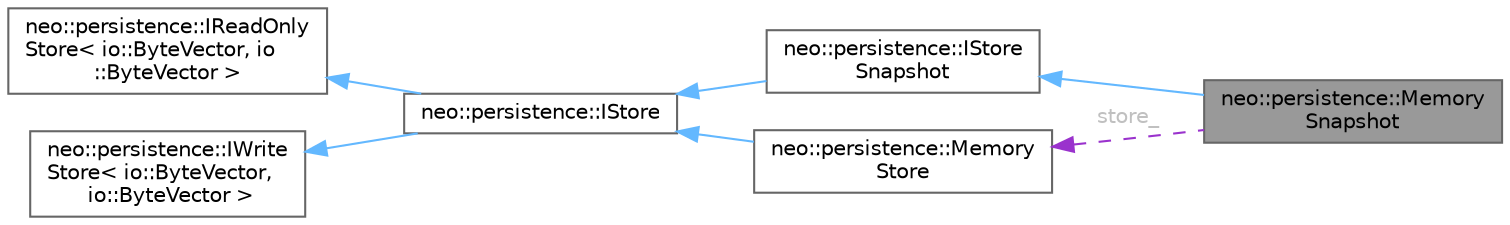 digraph "neo::persistence::MemorySnapshot"
{
 // LATEX_PDF_SIZE
  bgcolor="transparent";
  edge [fontname=Helvetica,fontsize=10,labelfontname=Helvetica,labelfontsize=10];
  node [fontname=Helvetica,fontsize=10,shape=box,height=0.2,width=0.4];
  rankdir="LR";
  Node1 [id="Node000001",label="neo::persistence::Memory\lSnapshot",height=0.2,width=0.4,color="gray40", fillcolor="grey60", style="filled", fontcolor="black",tooltip="A snapshot of a MemoryStore."];
  Node2 -> Node1 [id="edge7_Node000001_Node000002",dir="back",color="steelblue1",style="solid",tooltip=" "];
  Node2 [id="Node000002",label="neo::persistence::IStore\lSnapshot",height=0.2,width=0.4,color="gray40", fillcolor="white", style="filled",URL="$classneo_1_1persistence_1_1_i_store_snapshot.html",tooltip="Interface for a snapshot of a key-value store."];
  Node3 -> Node2 [id="edge8_Node000002_Node000003",dir="back",color="steelblue1",style="solid",tooltip=" "];
  Node3 [id="Node000003",label="neo::persistence::IStore",height=0.2,width=0.4,color="gray40", fillcolor="white", style="filled",URL="$classneo_1_1persistence_1_1_i_store.html",tooltip="Interface for a key-value store."];
  Node4 -> Node3 [id="edge9_Node000003_Node000004",dir="back",color="steelblue1",style="solid",tooltip=" "];
  Node4 [id="Node000004",label="neo::persistence::IReadOnly\lStore\< io::ByteVector, io\l::ByteVector \>",height=0.2,width=0.4,color="gray40", fillcolor="white", style="filled",URL="$classneo_1_1persistence_1_1_i_read_only_store.html",tooltip=" "];
  Node5 -> Node3 [id="edge10_Node000003_Node000005",dir="back",color="steelblue1",style="solid",tooltip=" "];
  Node5 [id="Node000005",label="neo::persistence::IWrite\lStore\< io::ByteVector,\l io::ByteVector \>",height=0.2,width=0.4,color="gray40", fillcolor="white", style="filled",URL="$classneo_1_1persistence_1_1_i_write_store.html",tooltip=" "];
  Node6 -> Node1 [id="edge11_Node000001_Node000006",dir="back",color="darkorchid3",style="dashed",tooltip=" ",label=<<TABLE CELLBORDER="0" BORDER="0"><TR><TD VALIGN="top" ALIGN="LEFT" CELLPADDING="1" CELLSPACING="0">store_</TD></TR>
</TABLE>> ,fontcolor="grey" ];
  Node6 [id="Node000006",label="neo::persistence::Memory\lStore",height=0.2,width=0.4,color="gray40", fillcolor="white", style="filled",URL="$classneo_1_1persistence_1_1_memory_store.html",tooltip="A memory-based implementation of IStore."];
  Node3 -> Node6 [id="edge12_Node000006_Node000003",dir="back",color="steelblue1",style="solid",tooltip=" "];
}
